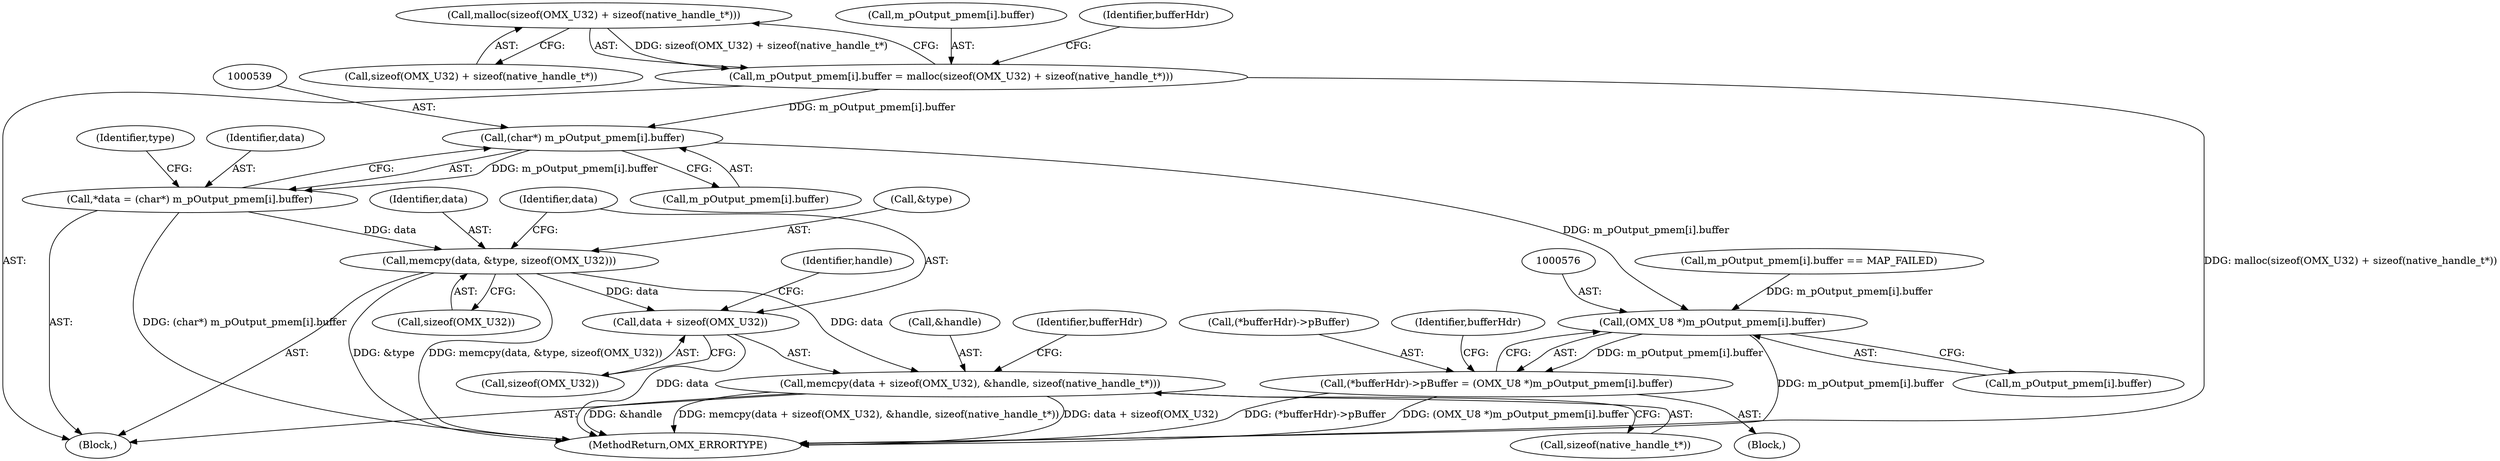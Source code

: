 digraph "0_Android_7558d03e6498e970b761aa44fff6b2c659202d95_0@API" {
"1000502" [label="(Call,malloc(sizeof(OMX_U32) + sizeof(native_handle_t*)))"];
"1000496" [label="(Call,m_pOutput_pmem[i].buffer = malloc(sizeof(OMX_U32) + sizeof(native_handle_t*)))"];
"1000538" [label="(Call,(char*) m_pOutput_pmem[i].buffer)"];
"1000536" [label="(Call,*data = (char*) m_pOutput_pmem[i].buffer)"];
"1000549" [label="(Call,memcpy(data, &type, sizeof(OMX_U32)))"];
"1000555" [label="(Call,memcpy(data + sizeof(OMX_U32), &handle, sizeof(native_handle_t*)))"];
"1000556" [label="(Call,data + sizeof(OMX_U32))"];
"1000575" [label="(Call,(OMX_U8 *)m_pOutput_pmem[i].buffer)"];
"1000570" [label="(Call,(*bufferHdr)->pBuffer = (OMX_U8 *)m_pOutput_pmem[i].buffer)"];
"1000555" [label="(Call,memcpy(data + sizeof(OMX_U32), &handle, sizeof(native_handle_t*)))"];
"1000503" [label="(Call,sizeof(OMX_U32) + sizeof(native_handle_t*))"];
"1000566" [label="(Identifier,bufferHdr)"];
"1000553" [label="(Call,sizeof(OMX_U32))"];
"1000537" [label="(Identifier,data)"];
"1000570" [label="(Call,(*bufferHdr)->pBuffer = (OMX_U8 *)m_pOutput_pmem[i].buffer)"];
"1000549" [label="(Call,memcpy(data, &type, sizeof(OMX_U32)))"];
"1000619" [label="(MethodReturn,OMX_ERRORTYPE)"];
"1000497" [label="(Call,m_pOutput_pmem[i].buffer)"];
"1000538" [label="(Call,(char*) m_pOutput_pmem[i].buffer)"];
"1000558" [label="(Call,sizeof(OMX_U32))"];
"1000571" [label="(Call,(*bufferHdr)->pBuffer)"];
"1000471" [label="(Call,m_pOutput_pmem[i].buffer == MAP_FAILED)"];
"1000496" [label="(Call,m_pOutput_pmem[i].buffer = malloc(sizeof(OMX_U32) + sizeof(native_handle_t*)))"];
"1000577" [label="(Call,m_pOutput_pmem[i].buffer)"];
"1000511" [label="(Identifier,bufferHdr)"];
"1000495" [label="(Block,)"];
"1000557" [label="(Identifier,data)"];
"1000575" [label="(Call,(OMX_U8 *)m_pOutput_pmem[i].buffer)"];
"1000547" [label="(Identifier,type)"];
"1000560" [label="(Call,&handle)"];
"1000540" [label="(Call,m_pOutput_pmem[i].buffer)"];
"1000561" [label="(Identifier,handle)"];
"1000585" [label="(Identifier,bufferHdr)"];
"1000562" [label="(Call,sizeof(native_handle_t*))"];
"1000551" [label="(Call,&type)"];
"1000536" [label="(Call,*data = (char*) m_pOutput_pmem[i].buffer)"];
"1000361" [label="(Block,)"];
"1000502" [label="(Call,malloc(sizeof(OMX_U32) + sizeof(native_handle_t*)))"];
"1000550" [label="(Identifier,data)"];
"1000556" [label="(Call,data + sizeof(OMX_U32))"];
"1000502" -> "1000496"  [label="AST: "];
"1000502" -> "1000503"  [label="CFG: "];
"1000503" -> "1000502"  [label="AST: "];
"1000496" -> "1000502"  [label="CFG: "];
"1000502" -> "1000496"  [label="DDG: sizeof(OMX_U32) + sizeof(native_handle_t*)"];
"1000496" -> "1000495"  [label="AST: "];
"1000497" -> "1000496"  [label="AST: "];
"1000511" -> "1000496"  [label="CFG: "];
"1000496" -> "1000619"  [label="DDG: malloc(sizeof(OMX_U32) + sizeof(native_handle_t*))"];
"1000496" -> "1000538"  [label="DDG: m_pOutput_pmem[i].buffer"];
"1000538" -> "1000536"  [label="AST: "];
"1000538" -> "1000540"  [label="CFG: "];
"1000539" -> "1000538"  [label="AST: "];
"1000540" -> "1000538"  [label="AST: "];
"1000536" -> "1000538"  [label="CFG: "];
"1000538" -> "1000536"  [label="DDG: m_pOutput_pmem[i].buffer"];
"1000538" -> "1000575"  [label="DDG: m_pOutput_pmem[i].buffer"];
"1000536" -> "1000495"  [label="AST: "];
"1000537" -> "1000536"  [label="AST: "];
"1000547" -> "1000536"  [label="CFG: "];
"1000536" -> "1000619"  [label="DDG: (char*) m_pOutput_pmem[i].buffer"];
"1000536" -> "1000549"  [label="DDG: data"];
"1000549" -> "1000495"  [label="AST: "];
"1000549" -> "1000553"  [label="CFG: "];
"1000550" -> "1000549"  [label="AST: "];
"1000551" -> "1000549"  [label="AST: "];
"1000553" -> "1000549"  [label="AST: "];
"1000557" -> "1000549"  [label="CFG: "];
"1000549" -> "1000619"  [label="DDG: &type"];
"1000549" -> "1000619"  [label="DDG: memcpy(data, &type, sizeof(OMX_U32))"];
"1000549" -> "1000555"  [label="DDG: data"];
"1000549" -> "1000556"  [label="DDG: data"];
"1000555" -> "1000495"  [label="AST: "];
"1000555" -> "1000562"  [label="CFG: "];
"1000556" -> "1000555"  [label="AST: "];
"1000560" -> "1000555"  [label="AST: "];
"1000562" -> "1000555"  [label="AST: "];
"1000566" -> "1000555"  [label="CFG: "];
"1000555" -> "1000619"  [label="DDG: &handle"];
"1000555" -> "1000619"  [label="DDG: memcpy(data + sizeof(OMX_U32), &handle, sizeof(native_handle_t*))"];
"1000555" -> "1000619"  [label="DDG: data + sizeof(OMX_U32)"];
"1000556" -> "1000558"  [label="CFG: "];
"1000557" -> "1000556"  [label="AST: "];
"1000558" -> "1000556"  [label="AST: "];
"1000561" -> "1000556"  [label="CFG: "];
"1000556" -> "1000619"  [label="DDG: data"];
"1000575" -> "1000570"  [label="AST: "];
"1000575" -> "1000577"  [label="CFG: "];
"1000576" -> "1000575"  [label="AST: "];
"1000577" -> "1000575"  [label="AST: "];
"1000570" -> "1000575"  [label="CFG: "];
"1000575" -> "1000619"  [label="DDG: m_pOutput_pmem[i].buffer"];
"1000575" -> "1000570"  [label="DDG: m_pOutput_pmem[i].buffer"];
"1000471" -> "1000575"  [label="DDG: m_pOutput_pmem[i].buffer"];
"1000570" -> "1000361"  [label="AST: "];
"1000571" -> "1000570"  [label="AST: "];
"1000585" -> "1000570"  [label="CFG: "];
"1000570" -> "1000619"  [label="DDG: (OMX_U8 *)m_pOutput_pmem[i].buffer"];
"1000570" -> "1000619"  [label="DDG: (*bufferHdr)->pBuffer"];
}
